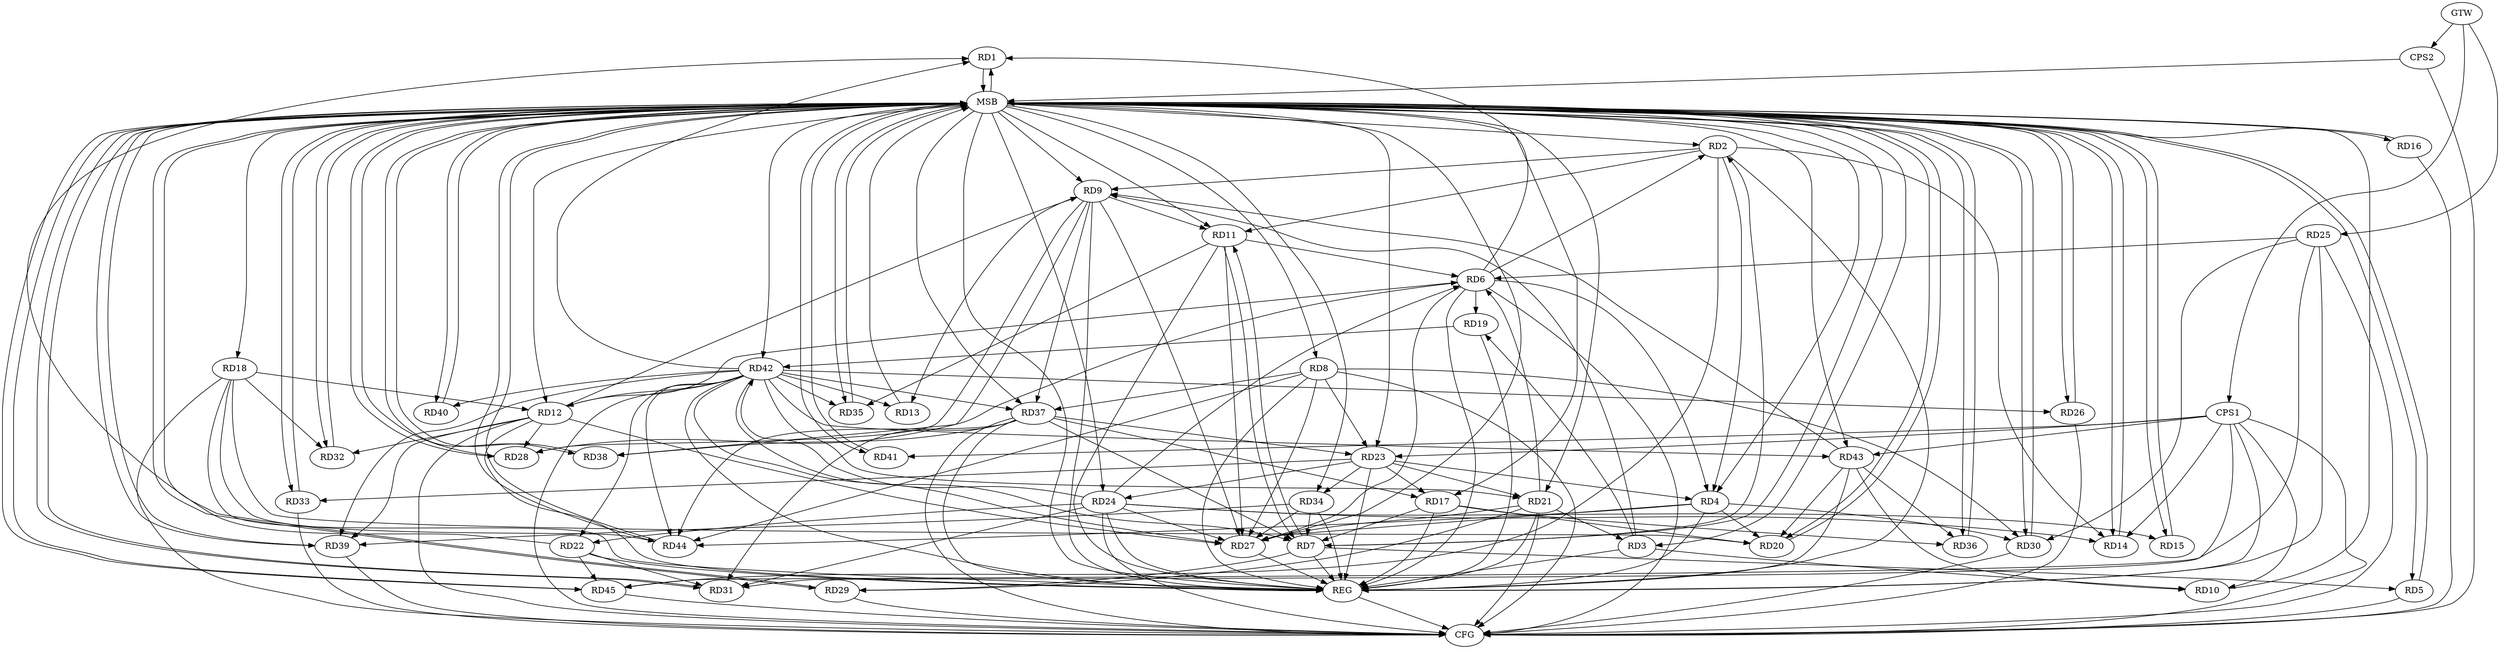 strict digraph G {
  RD1 [ label="RD1" ];
  RD2 [ label="RD2" ];
  RD3 [ label="RD3" ];
  RD4 [ label="RD4" ];
  RD5 [ label="RD5" ];
  RD6 [ label="RD6" ];
  RD7 [ label="RD7" ];
  RD8 [ label="RD8" ];
  RD9 [ label="RD9" ];
  RD10 [ label="RD10" ];
  RD11 [ label="RD11" ];
  RD12 [ label="RD12" ];
  RD13 [ label="RD13" ];
  RD14 [ label="RD14" ];
  RD15 [ label="RD15" ];
  RD16 [ label="RD16" ];
  RD17 [ label="RD17" ];
  RD18 [ label="RD18" ];
  RD19 [ label="RD19" ];
  RD20 [ label="RD20" ];
  RD21 [ label="RD21" ];
  RD22 [ label="RD22" ];
  RD23 [ label="RD23" ];
  RD24 [ label="RD24" ];
  RD25 [ label="RD25" ];
  RD26 [ label="RD26" ];
  RD27 [ label="RD27" ];
  RD28 [ label="RD28" ];
  RD29 [ label="RD29" ];
  RD30 [ label="RD30" ];
  RD31 [ label="RD31" ];
  RD32 [ label="RD32" ];
  RD33 [ label="RD33" ];
  RD34 [ label="RD34" ];
  RD35 [ label="RD35" ];
  RD36 [ label="RD36" ];
  RD37 [ label="RD37" ];
  RD38 [ label="RD38" ];
  RD39 [ label="RD39" ];
  RD40 [ label="RD40" ];
  RD41 [ label="RD41" ];
  RD42 [ label="RD42" ];
  RD43 [ label="RD43" ];
  RD44 [ label="RD44" ];
  RD45 [ label="RD45" ];
  CPS1 [ label="CPS1" ];
  CPS2 [ label="CPS2" ];
  GTW [ label="GTW" ];
  REG [ label="REG" ];
  MSB [ label="MSB" ];
  CFG [ label="CFG" ];
  RD6 -> RD1;
  RD22 -> RD1;
  RD42 -> RD1;
  RD2 -> RD4;
  RD6 -> RD2;
  RD7 -> RD2;
  RD2 -> RD9;
  RD2 -> RD11;
  RD2 -> RD14;
  RD2 -> RD45;
  RD3 -> RD9;
  RD3 -> RD10;
  RD3 -> RD19;
  RD21 -> RD3;
  RD6 -> RD4;
  RD4 -> RD20;
  RD23 -> RD4;
  RD4 -> RD27;
  RD4 -> RD30;
  RD4 -> RD44;
  RD7 -> RD5;
  RD11 -> RD6;
  RD12 -> RD6;
  RD6 -> RD19;
  RD21 -> RD6;
  RD24 -> RD6;
  RD25 -> RD6;
  RD6 -> RD27;
  RD6 -> RD28;
  RD7 -> RD11;
  RD11 -> RD7;
  RD17 -> RD7;
  RD7 -> RD29;
  RD34 -> RD7;
  RD37 -> RD7;
  RD42 -> RD7;
  RD8 -> RD23;
  RD8 -> RD27;
  RD8 -> RD30;
  RD8 -> RD37;
  RD8 -> RD44;
  RD9 -> RD11;
  RD12 -> RD9;
  RD9 -> RD13;
  RD9 -> RD27;
  RD9 -> RD28;
  RD9 -> RD37;
  RD9 -> RD38;
  RD43 -> RD9;
  RD43 -> RD10;
  RD11 -> RD27;
  RD11 -> RD35;
  RD18 -> RD12;
  RD12 -> RD27;
  RD12 -> RD28;
  RD12 -> RD32;
  RD12 -> RD39;
  RD24 -> RD14;
  RD24 -> RD15;
  RD17 -> RD20;
  RD23 -> RD17;
  RD17 -> RD36;
  RD37 -> RD17;
  RD18 -> RD20;
  RD18 -> RD32;
  RD18 -> RD44;
  RD19 -> RD42;
  RD43 -> RD20;
  RD23 -> RD21;
  RD21 -> RD27;
  RD21 -> RD29;
  RD42 -> RD21;
  RD24 -> RD22;
  RD22 -> RD31;
  RD42 -> RD22;
  RD22 -> RD45;
  RD23 -> RD24;
  RD23 -> RD33;
  RD23 -> RD34;
  RD37 -> RD23;
  RD24 -> RD27;
  RD24 -> RD31;
  RD24 -> RD42;
  RD25 -> RD30;
  RD25 -> RD45;
  RD34 -> RD27;
  RD42 -> RD27;
  RD37 -> RD31;
  RD34 -> RD39;
  RD43 -> RD36;
  RD37 -> RD38;
  RD42 -> RD37;
  RD37 -> RD44;
  RD42 -> RD39;
  RD42 -> RD43;
  RD42 -> RD44;
  CPS1 -> RD10;
  CPS1 -> RD41;
  CPS1 -> RD23;
  CPS1 -> RD43;
  CPS1 -> RD14;
  CPS1 -> RD31;
  GTW -> RD25;
  GTW -> CPS1;
  GTW -> CPS2;
  RD2 -> REG;
  RD3 -> REG;
  RD4 -> REG;
  RD6 -> REG;
  RD7 -> REG;
  RD8 -> REG;
  RD9 -> REG;
  RD11 -> REG;
  RD12 -> REG;
  RD17 -> REG;
  RD18 -> REG;
  RD19 -> REG;
  RD21 -> REG;
  RD22 -> REG;
  RD23 -> REG;
  RD24 -> REG;
  RD25 -> REG;
  RD27 -> REG;
  RD34 -> REG;
  RD37 -> REG;
  RD42 -> REG;
  RD43 -> REG;
  CPS1 -> REG;
  RD1 -> MSB;
  MSB -> RD8;
  MSB -> RD9;
  MSB -> RD11;
  MSB -> RD18;
  MSB -> RD24;
  MSB -> RD27;
  MSB -> RD30;
  MSB -> RD36;
  MSB -> REG;
  RD5 -> MSB;
  MSB -> RD17;
  MSB -> RD42;
  RD10 -> MSB;
  RD13 -> MSB;
  MSB -> RD1;
  MSB -> RD7;
  MSB -> RD29;
  MSB -> RD34;
  MSB -> RD41;
  RD14 -> MSB;
  MSB -> RD16;
  MSB -> RD23;
  MSB -> RD40;
  RD15 -> MSB;
  MSB -> RD5;
  RD16 -> MSB;
  MSB -> RD44;
  RD20 -> MSB;
  MSB -> RD2;
  MSB -> RD28;
  MSB -> RD32;
  MSB -> RD37;
  RD26 -> MSB;
  MSB -> RD14;
  MSB -> RD31;
  MSB -> RD38;
  MSB -> RD43;
  MSB -> RD45;
  RD28 -> MSB;
  MSB -> RD33;
  RD29 -> MSB;
  MSB -> RD26;
  RD30 -> MSB;
  MSB -> RD21;
  MSB -> RD39;
  RD31 -> MSB;
  MSB -> RD35;
  RD32 -> MSB;
  MSB -> RD4;
  RD33 -> MSB;
  RD35 -> MSB;
  MSB -> RD15;
  RD36 -> MSB;
  RD38 -> MSB;
  RD39 -> MSB;
  RD40 -> MSB;
  RD41 -> MSB;
  MSB -> RD20;
  RD44 -> MSB;
  MSB -> RD3;
  MSB -> RD12;
  RD45 -> MSB;
  CPS2 -> MSB;
  RD29 -> CFG;
  RD37 -> CFG;
  RD6 -> CFG;
  RD39 -> CFG;
  RD26 -> CFG;
  RD24 -> CFG;
  RD21 -> CFG;
  CPS1 -> CFG;
  RD18 -> CFG;
  RD5 -> CFG;
  RD33 -> CFG;
  RD30 -> CFG;
  RD42 -> CFG;
  RD8 -> CFG;
  CPS2 -> CFG;
  RD16 -> CFG;
  RD25 -> CFG;
  RD45 -> CFG;
  RD12 -> CFG;
  REG -> CFG;
  RD42 -> RD35;
  RD42 -> RD40;
  RD42 -> RD12;
  RD42 -> RD13;
  RD42 -> RD26;
}
